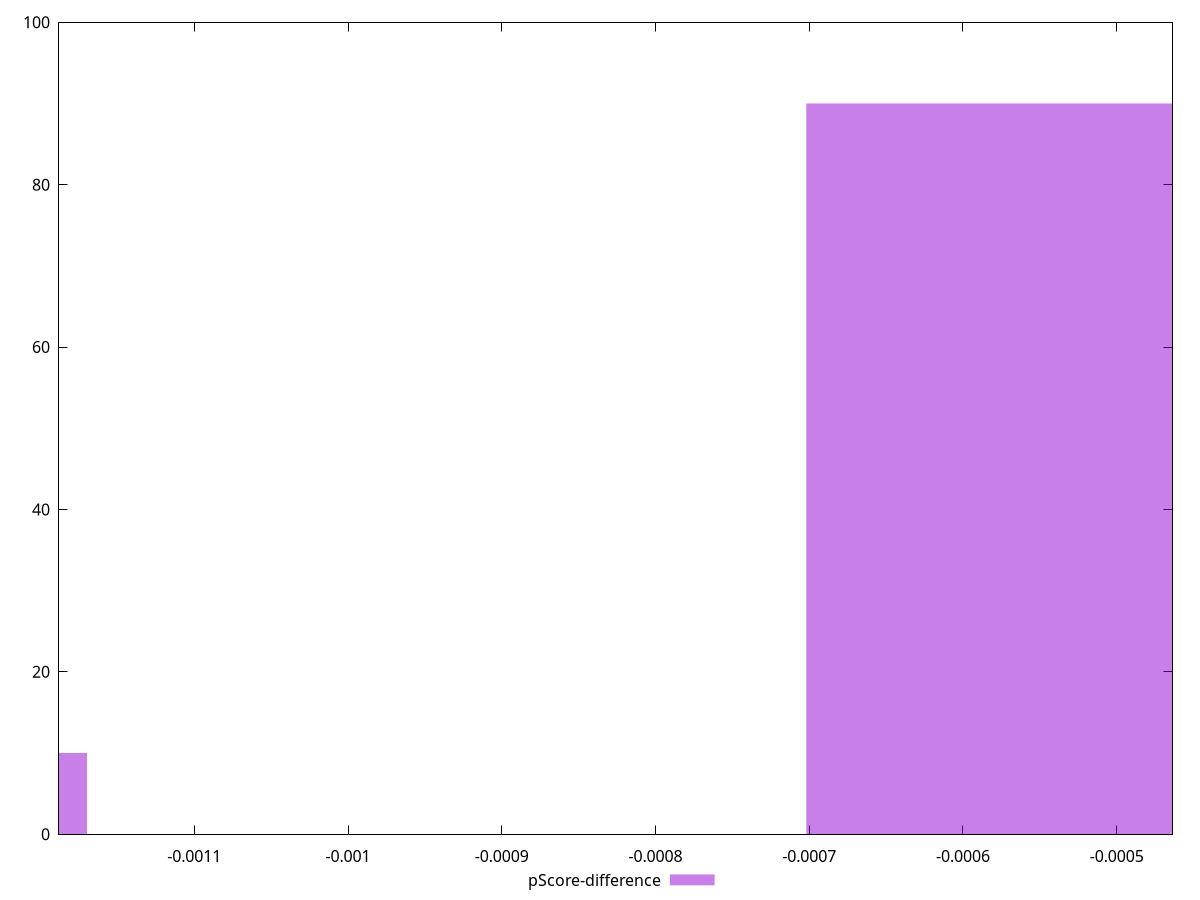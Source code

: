 reset

$pScoreDifference <<EOF
-0.0014038154653752057 10
-0.0004679384884584019 90
EOF

set key outside below
set boxwidth 0.0004679384884584019
set xrange [-0.0011880522105940372:-0.00046368027868592954]
set yrange [0:100]
set trange [0:100]
set style fill transparent solid 0.5 noborder
set terminal svg size 640, 490 enhanced background rgb 'white'
set output "reports/report_00027_2021-02-24T12-40-31.850Z/dom-size/samples/astro/pScore-difference/histogram.svg"

plot $pScoreDifference title "pScore-difference" with boxes

reset
